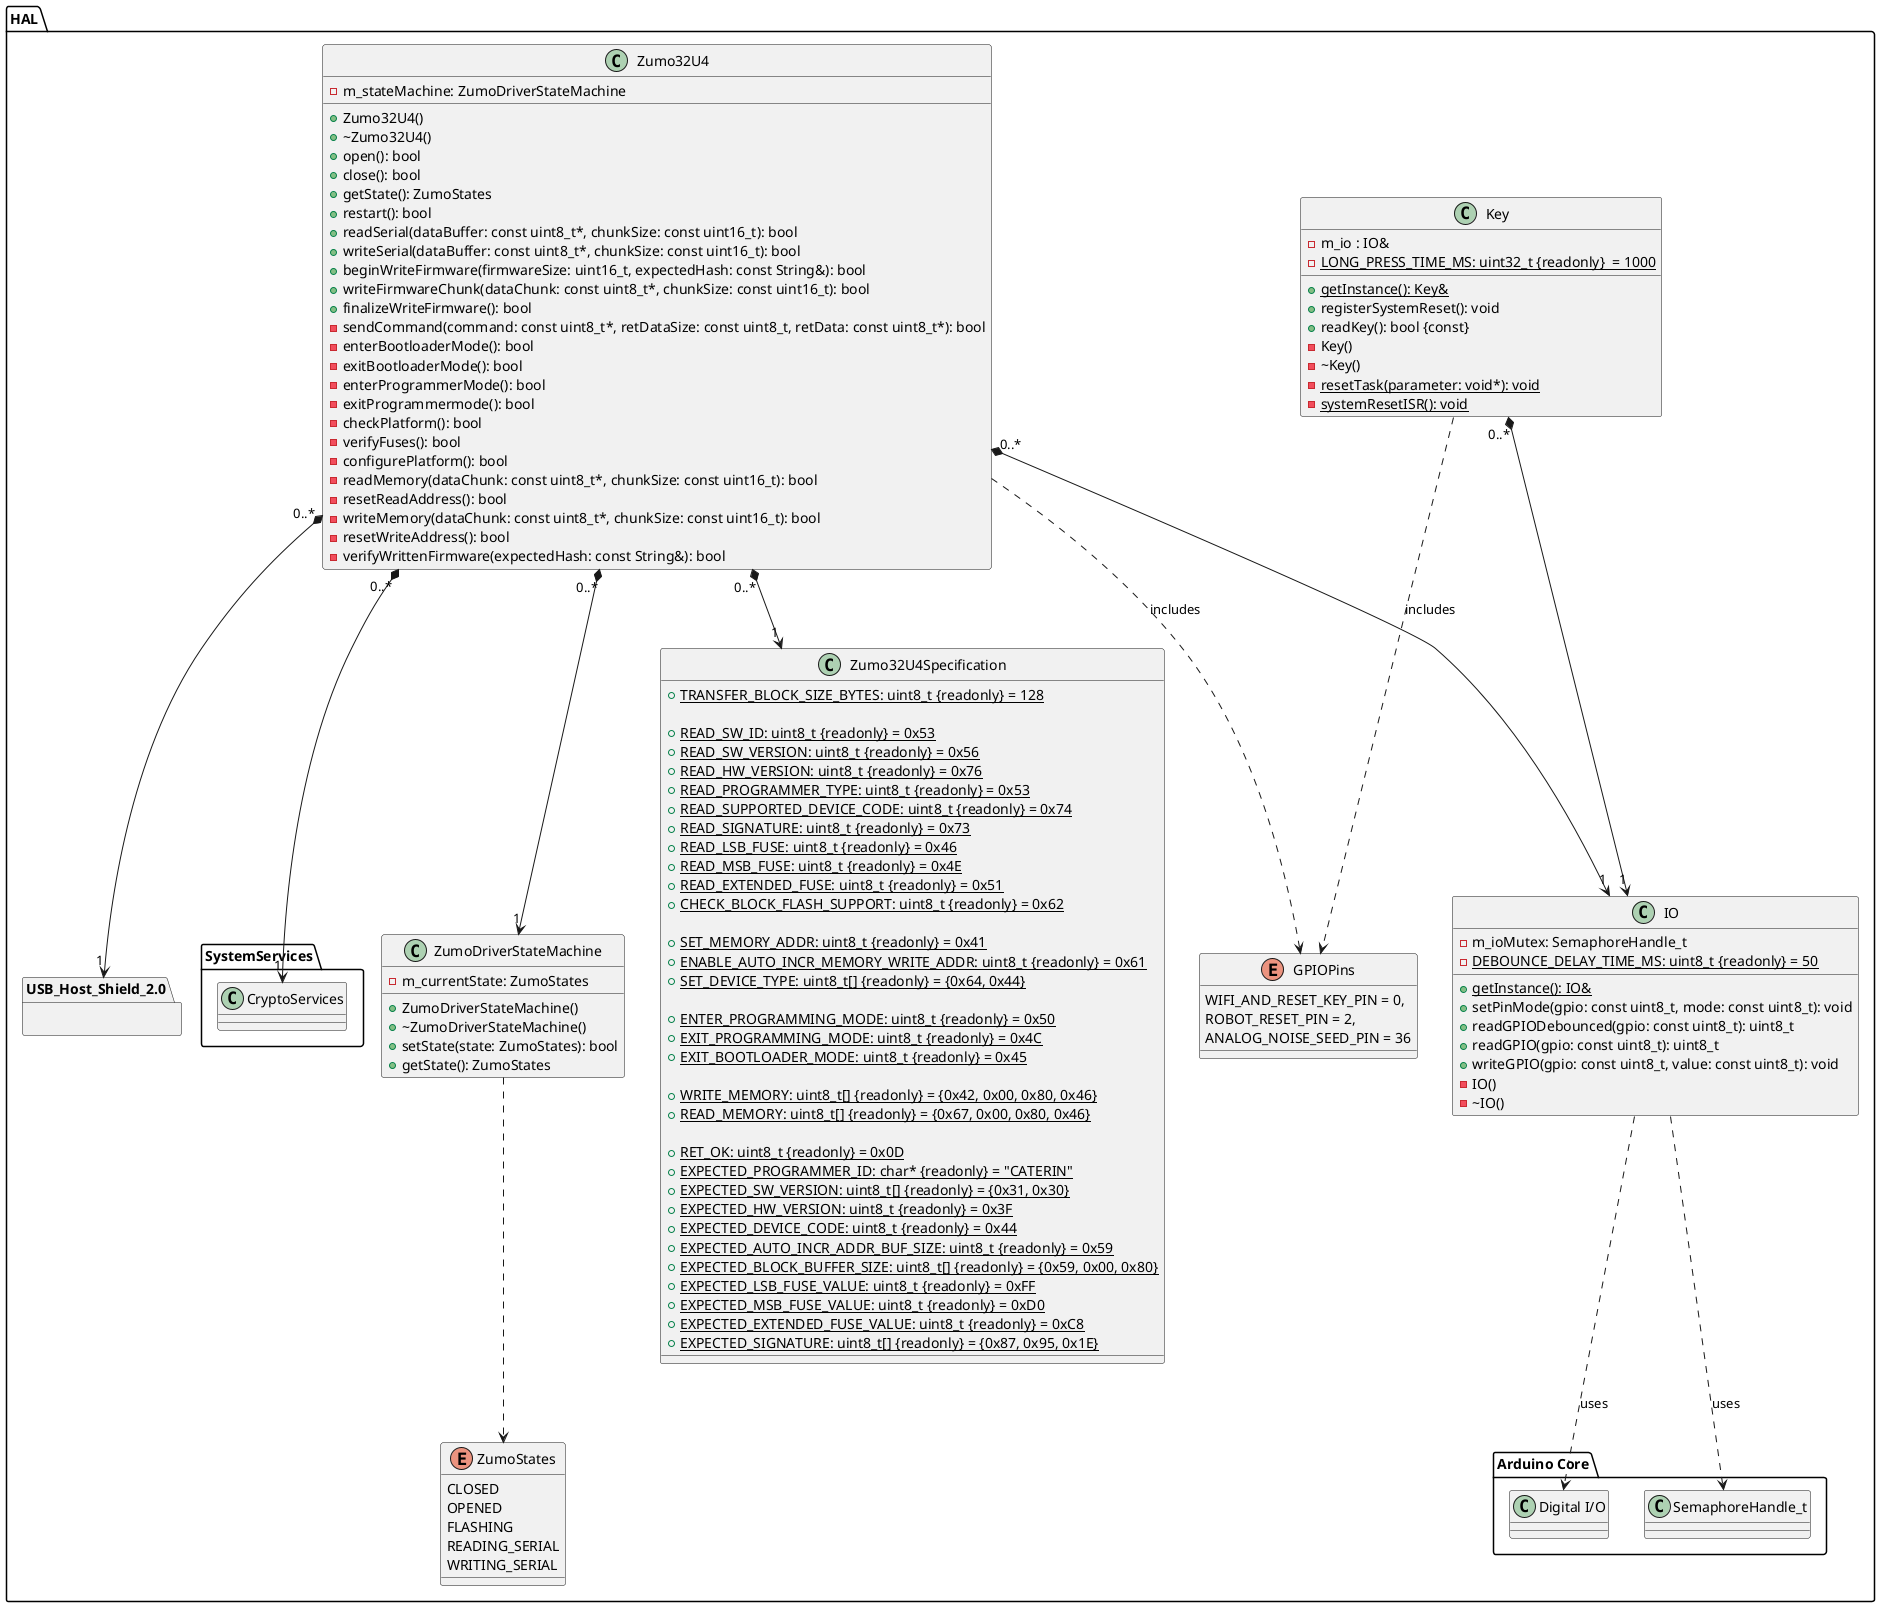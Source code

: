 @startuml
package HAL
{
    package "Arduino Core"
    {
        class "Digital I/O" as ArduinoIO
        class SemaphoreHandle_t
    }

    package "USB_Host_Shield_2.0" as shieldpackage
    {
    }

    package "SystemServices"
    {
        class CryptoServices
    }

    enum GPIOPins
    {
        WIFI_AND_RESET_KEY_PIN = 0,
        ROBOT_RESET_PIN = 2,
        ANALOG_NOISE_SEED_PIN = 36
    }

    class IO
    {
        - m_ioMutex: SemaphoreHandle_t
        {static} - DEBOUNCE_DELAY_TIME_MS: uint8_t {readonly} = 50
        + {static} getInstance(): IO&
        + setPinMode(gpio: const uint8_t, mode: const uint8_t): void
        + readGPIODebounced(gpio: const uint8_t): uint8_t
        + readGPIO(gpio: const uint8_t): uint8_t
        + writeGPIO(gpio: const uint8_t, value: const uint8_t): void
        - IO()
        - ~IO()
    }
    IO  ..> ArduinoIO : uses
    IO  ..> SemaphoreHandle_t : uses

    class Key
    {
        - m_io : IO&
        {static} - LONG_PRESS_TIME_MS: uint32_t {readonly}  = 1000
        {static} + getInstance(): Key&
        + registerSystemReset(): void
        + readKey(): bool {const}
        - Key()
        - ~Key()
        - {static} resetTask(parameter: void*): void
        - {static} systemResetISR(): void
    }
    Key "0..*" *--> "1" IO
    Key ..> GPIOPins : includes

    ' class Robot
    ' {
        '         - m_io : IO&
        '         {static} - ROBOT_RESET_TIME_MS: uint32_t {readonly} = 500
        '         {static} + getInstance(): Robot&
        '         + resetRobotNow(): void
        '         - Robot()
        '         - ~Robot()

        '
    ' }
    ' Robot "0..*" *--> "1" IO
    ' Robot ..> GPIOPins : includes

    enum ZumoStates
    {
        CLOSED
        OPENED
        FLASHING
        READING_SERIAL
        WRITING_SERIAL
    }

    class ZumoDriverStateMachine
    {
        - m_currentState: ZumoStates
        + ZumoDriverStateMachine()
        + ~ZumoDriverStateMachine()
        + setState(state: ZumoStates): bool
        + getState(): ZumoStates
    }
    ZumoDriverStateMachine ..> ZumoStates

    class Zumo32U4Specification
    {
        + {static} TRANSFER_BLOCK_SIZE_BYTES: uint8_t {readonly} = 128

        + {static} READ_SW_ID: uint8_t {readonly} = 0x53
        + {static} READ_SW_VERSION: uint8_t {readonly} = 0x56
        + {static} READ_HW_VERSION: uint8_t {readonly} = 0x76
        + {static} READ_PROGRAMMER_TYPE: uint8_t {readonly} = 0x53
        + {static} READ_SUPPORTED_DEVICE_CODE: uint8_t {readonly} = 0x74
        + {static} READ_SIGNATURE: uint8_t {readonly} = 0x73
        + {static} READ_LSB_FUSE: uint8_t {readonly} = 0x46
        + {static} READ_MSB_FUSE: uint8_t {readonly} = 0x4E
        + {static} READ_EXTENDED_FUSE: uint8_t {readonly} = 0x51
        + {static} CHECK_BLOCK_FLASH_SUPPORT: uint8_t {readonly} = 0x62

        + {static} SET_MEMORY_ADDR: uint8_t {readonly} = 0x41
        + {static} ENABLE_AUTO_INCR_MEMORY_WRITE_ADDR: uint8_t {readonly} = 0x61
        + {static} SET_DEVICE_TYPE: uint8_t[] {readonly} = {0x64, 0x44}

        + {static} ENTER_PROGRAMMING_MODE: uint8_t {readonly} = 0x50
        + {static} EXIT_PROGRAMMING_MODE: uint8_t {readonly} = 0x4C
        + {static} EXIT_BOOTLOADER_MODE: uint8_t {readonly} = 0x45

        + {static} WRITE_MEMORY: uint8_t[] {readonly} = {0x42, 0x00, 0x80, 0x46}
        + {static} READ_MEMORY: uint8_t[] {readonly} = {0x67, 0x00, 0x80, 0x46}

        + {static} RET_OK: uint8_t {readonly} = 0x0D
        + {static} EXPECTED_PROGRAMMER_ID: char* {readonly} = "CATERIN"
        + {static} EXPECTED_SW_VERSION: uint8_t[] {readonly} = {0x31, 0x30}
        + {static} EXPECTED_HW_VERSION: uint8_t {readonly} = 0x3F
        + {static} EXPECTED_DEVICE_CODE: uint8_t {readonly} = 0x44
        + {static} EXPECTED_AUTO_INCR_ADDR_BUF_SIZE: uint8_t {readonly} = 0x59
        + {static} EXPECTED_BLOCK_BUFFER_SIZE: uint8_t[] {readonly} = {0x59, 0x00, 0x80}
        + {static} EXPECTED_LSB_FUSE_VALUE: uint8_t {readonly} = 0xFF
        + {static} EXPECTED_MSB_FUSE_VALUE: uint8_t {readonly} = 0xD0
        + {static} EXPECTED_EXTENDED_FUSE_VALUE: uint8_t {readonly} = 0xC8
        + {static} EXPECTED_SIGNATURE: uint8_t[] {readonly} = {0x87, 0x95, 0x1E}
    }

    class Zumo32U4
    {
        - m_stateMachine: ZumoDriverStateMachine
        + Zumo32U4()
        + ~Zumo32U4()
        + open(): bool
        + close(): bool
        + getState(): ZumoStates
        + restart(): bool
        + readSerial(dataBuffer: const uint8_t*, chunkSize: const uint16_t): bool
        + writeSerial(dataBuffer: const uint8_t*, chunkSize: const uint16_t): bool
        + beginWriteFirmware(firmwareSize: uint16_t, expectedHash: const String&): bool
        + writeFirmwareChunk(dataChunk: const uint8_t*, chunkSize: const uint16_t): bool
        + finalizeWriteFirmware(): bool
        - sendCommand(command: const uint8_t*, retDataSize: const uint8_t, retData: const uint8_t*): bool
        - enterBootloaderMode(): bool
        - exitBootloaderMode(): bool
        - enterProgrammerMode(): bool
        - exitProgrammermode(): bool
        - checkPlatform(): bool
        - verifyFuses(): bool
        - configurePlatform(): bool
        - readMemory(dataChunk: const uint8_t*, chunkSize: const uint16_t): bool
        - resetReadAddress(): bool
        - writeMemory(dataChunk: const uint8_t*, chunkSize: const uint16_t): bool
        - resetWriteAddress(): bool
        - verifyWrittenFirmware(expectedHash: const String&): bool
    }
    Zumo32U4 "0..*" *--> "1" ZumoDriverStateMachine
    Zumo32U4 "0..*" *--> "1" Zumo32U4Specification
    Zumo32U4 "0..*" *--> "1" IO
    Zumo32U4 "0..*" *--> "1" shieldpackage
    Zumo32U4 "0..*" *--> "1" CryptoServices
    Zumo32U4 ..> GPIOPins : includes
}

@enduml
